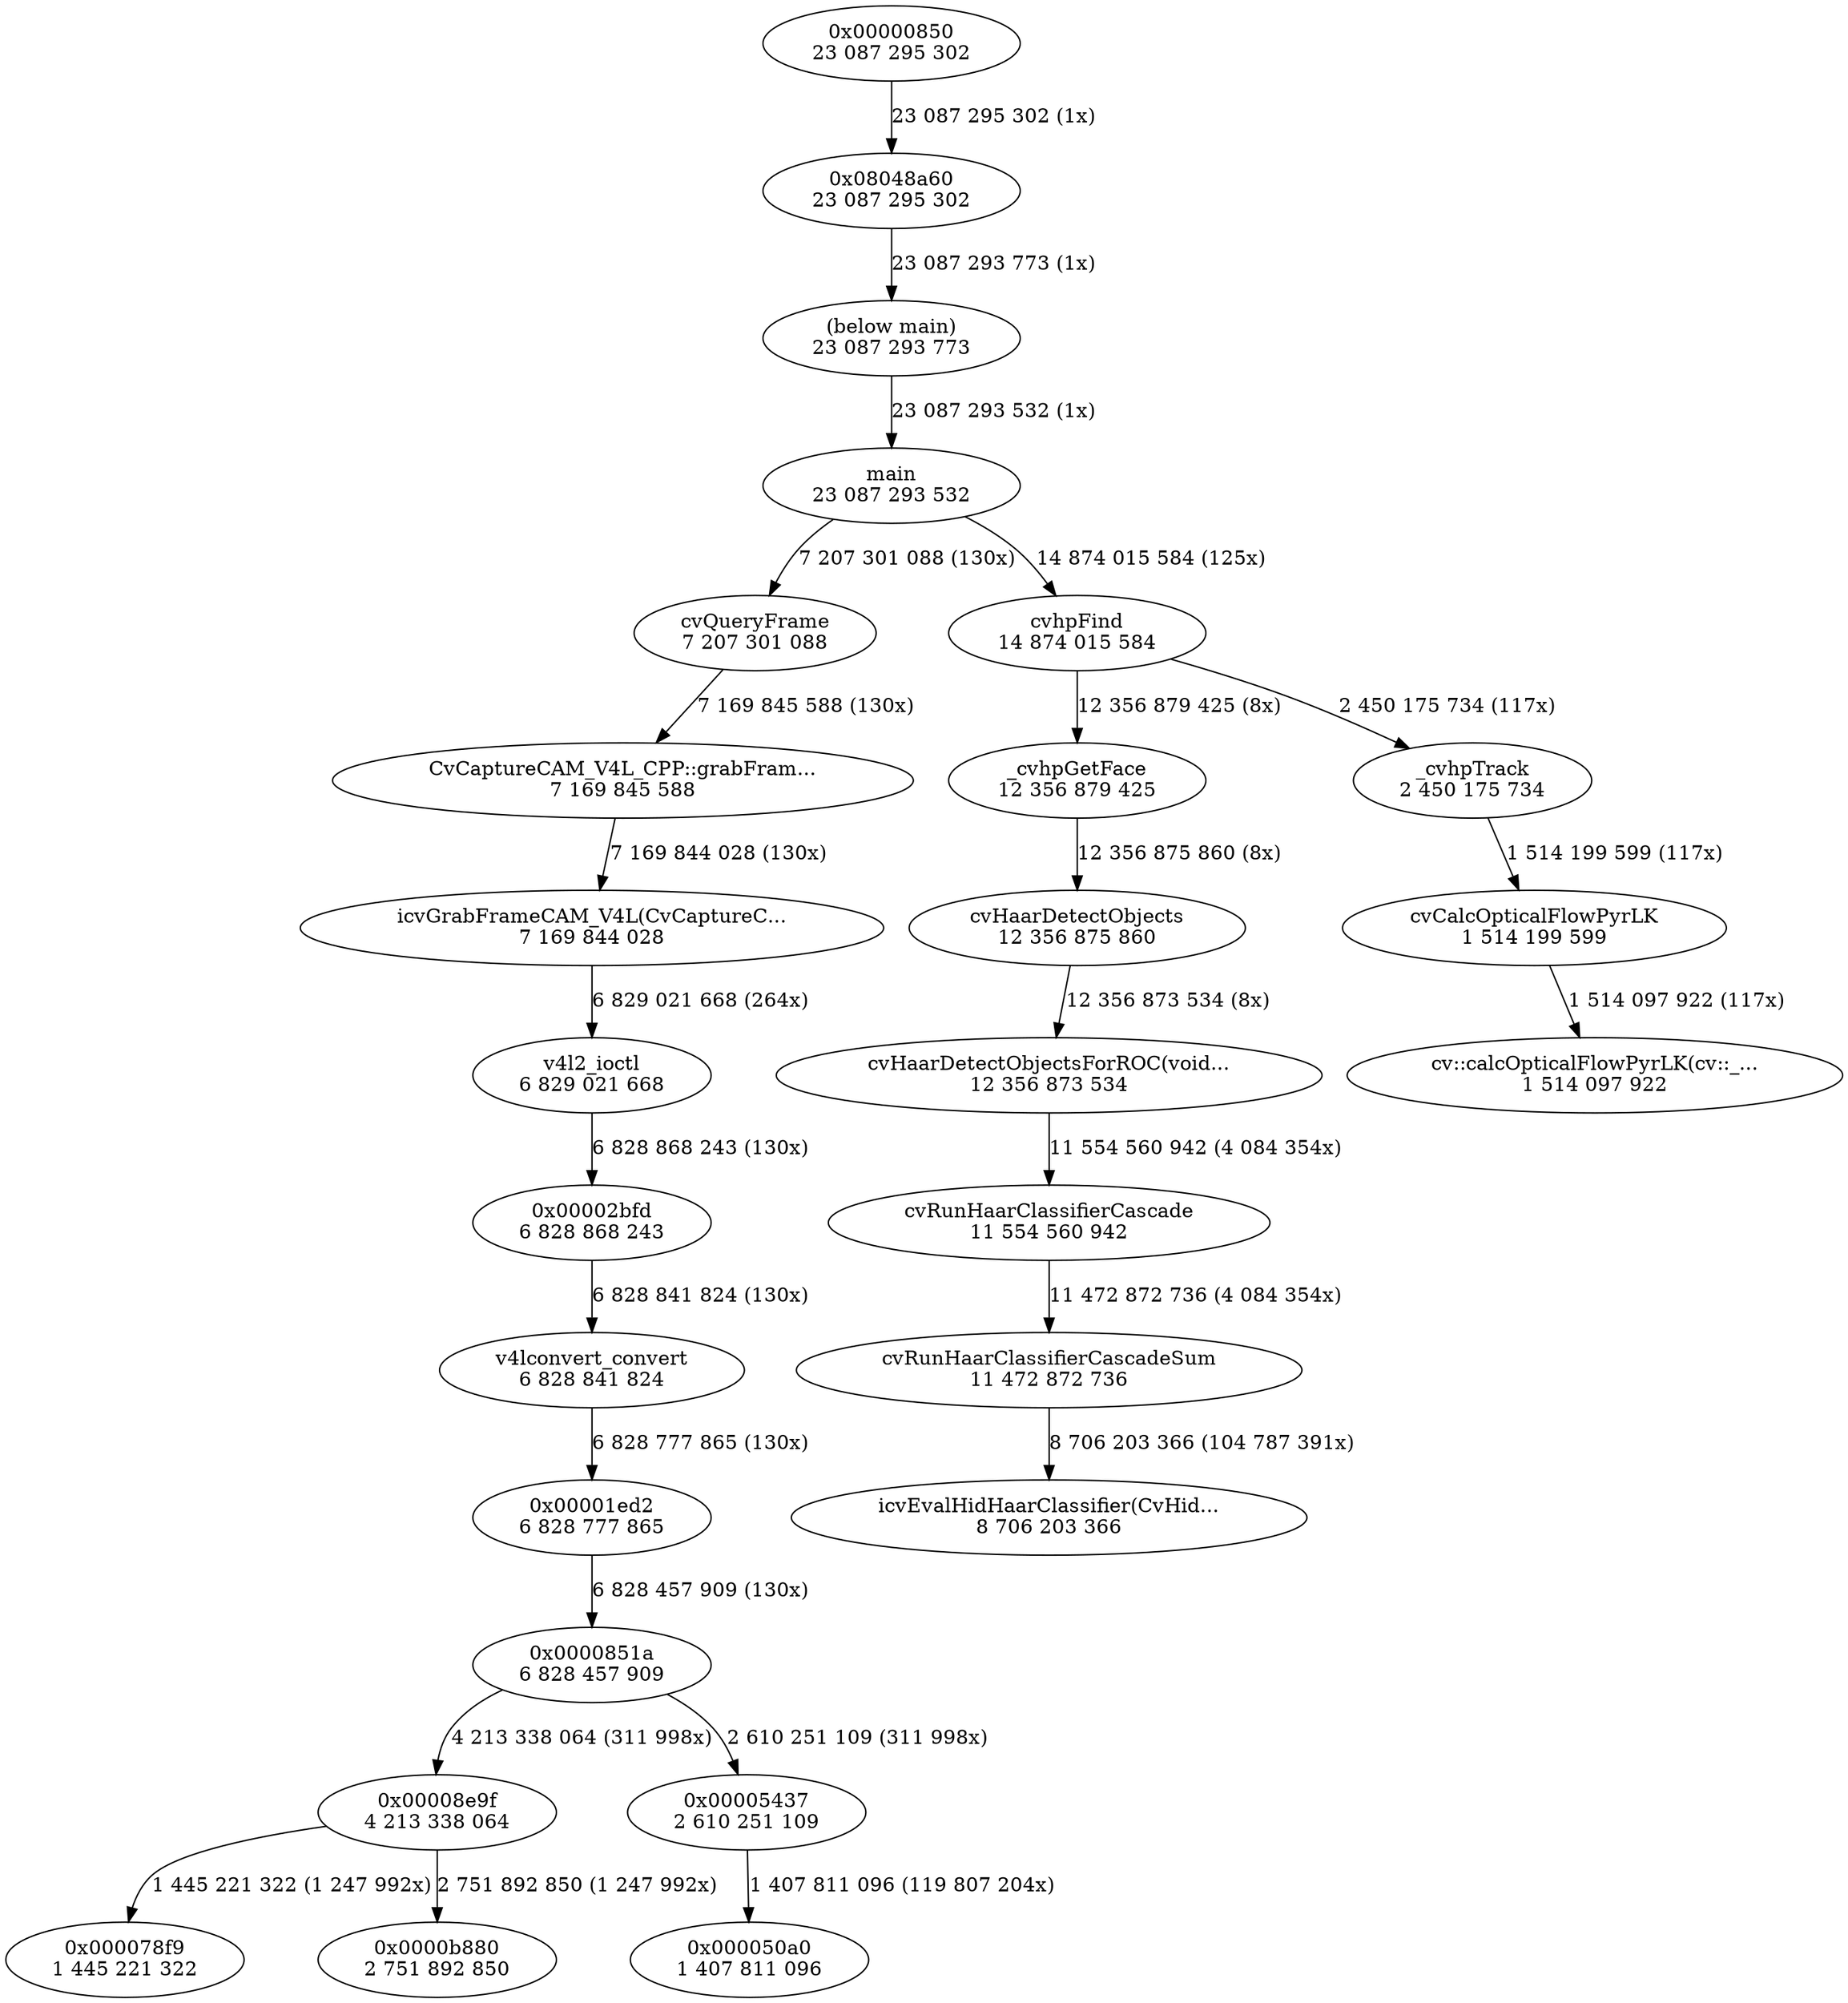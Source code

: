 digraph "callgraph" {
  F90272dc [label="cv::calcOpticalFlowPyrLK(cv::_...\n1 514 097 922"];
  F904d5ec [label="cvCalcOpticalFlowPyrLK\n1 514 199 599"];
  F9052904 [label="main\n23 087 293 532"];
  F90559ac [label="cvQueryFrame\n7 207 301 088"];
  F90567d4 [label="cvhpFind\n14 874 015 584"];
  F9058ccc [label="0x08048a60\n23 087 295 302"];
  F9059704 [label="(below main)\n23 087 293 773"];
  F90e0444 [label="_cvhpGetFace\n12 356 879 425"];
  F90e17fc [label="cvHaarDetectObjects\n12 356 875 860"];
  F90e3d04 [label="_cvhpTrack\n2 450 175 734"];
  F97418fc [label="0x0000851a\n6 828 457 909"];
  F9742bc4 [label="0x00008e9f\n4 213 338 064"];
  F97432cc [label="0x00005437\n2 610 251 109"];
  F9db1c64 [label="0x00000850\n23 087 295 302"];
  Fa131d84 [label="cvRunHaarClassifierCascade\n11 554 560 942"];
  Fa13263c [label="cvRunHaarClassifierCascadeSum\n11 472 872 736"];
  Fa137be4 [label="cvHaarDetectObjectsForROC(void...\n12 356 873 534"];
  Fa13ea34 [label="icvEvalHidHaarClassifier(CvHid...\n8 706 203 366"];
  Fa15994c [label="0x00001ed2\n6 828 777 865"];
  Fa15cc7c [label="0x000078f9\n1 445 221 322"];
  Fa15dc2c [label="0x000050a0\n1 407 811 096"];
  Fa160bfc [label="v4lconvert_convert\n6 828 841 824"];
  Fa18ac44 [label="0x0000b880\n2 751 892 850"];
  Fa1d04ec [label="CvCaptureCAM_V4L_CPP::grabFram...\n7 169 845 588"];
  Fa1d0b54 [label="icvGrabFrameCAM_V4L(CvCaptureC...\n7 169 844 028"];
  Fa1e133c [label="v4l2_ioctl\n6 829 021 668"];
  Fa1f943c [label="0x00002bfd\n6 828 868 243"];
  F904d5ec -> F90272dc [weight=3,label="1 514 097 922 (117x)"];
  F9052904 -> F90559ac [weight=3,label="7 207 301 088 (130x)"];
  F9052904 -> F90567d4 [weight=3,label="14 874 015 584 (125x)"];
  F90559ac -> Fa1d04ec [weight=3,label="7 169 845 588 (130x)"];
  F90567d4 -> F90e0444 [weight=3,label="12 356 879 425 (8x)"];
  F90567d4 -> F90e3d04 [weight=3,label="2 450 175 734 (117x)"];
  F9058ccc -> F9059704 [weight=3,label="23 087 293 773 (1x)"];
  F9059704 -> F9052904 [weight=3,label="23 087 293 532 (1x)"];
  F90e0444 -> F90e17fc [weight=3,label="12 356 875 860 (8x)"];
  F90e17fc -> Fa137be4 [weight=3,label="12 356 873 534 (8x)"];
  F90e3d04 -> F904d5ec [weight=3,label="1 514 199 599 (117x)"];
  F97418fc -> F9742bc4 [weight=3,label="4 213 338 064 (311 998x)"];
  F97418fc -> F97432cc [weight=3,label="2 610 251 109 (311 998x)"];
  F9742bc4 -> Fa15cc7c [weight=3,label="1 445 221 322 (1 247 992x)"];
  F9742bc4 -> Fa18ac44 [weight=3,label="2 751 892 850 (1 247 992x)"];
  F97432cc -> Fa15dc2c [weight=3,label="1 407 811 096 (119 807 204x)"];
  F9db1c64 -> F9058ccc [weight=3,label="23 087 295 302 (1x)"];
  Fa131d84 -> Fa13263c [weight=3,label="11 472 872 736 (4 084 354x)"];
  Fa13263c -> Fa13ea34 [weight=3,label="8 706 203 366 (104 787 391x)"];
  Fa137be4 -> Fa131d84 [weight=3,label="11 554 560 942 (4 084 354x)"];
  Fa15994c -> F97418fc [weight=3,label="6 828 457 909 (130x)"];
  Fa160bfc -> Fa15994c [weight=3,label="6 828 777 865 (130x)"];
  Fa1d04ec -> Fa1d0b54 [weight=3,label="7 169 844 028 (130x)"];
  Fa1d0b54 -> Fa1e133c [weight=3,label="6 829 021 668 (264x)"];
  Fa1e133c -> Fa1f943c [weight=3,label="6 828 868 243 (130x)"];
  Fa1f943c -> Fa160bfc [weight=3,label="6 828 841 824 (130x)"];
}
